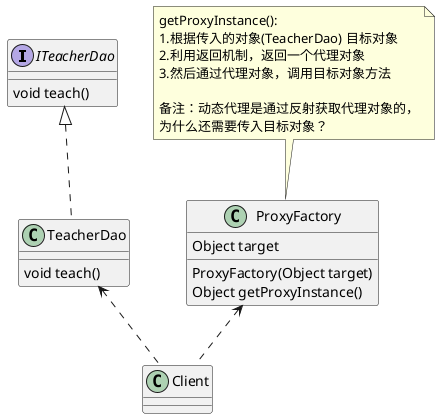 @startuml

interface ITeacherDao
ITeacherDao : void teach()
class TeacherDao
TeacherDao : void teach()
class ProxyFactory
ProxyFactory : ProxyFactory(Object target)
ProxyFactory : Object getProxyInstance()
ProxyFactory : Object target
class Client

ITeacherDao <|.. TeacherDao
ProxyFactory <.. Client
TeacherDao <.. Client

note as n1
getProxyInstance():
1.根据传入的对象(TeacherDao) 目标对象
2.利用返回机制，返回一个代理对象
3.然后通过代理对象，调用目标对象方法

备注：动态代理是通过反射获取代理对象的，
为什么还需要传入目标对象？
end note
n1 .. ProxyFactory
@enduml